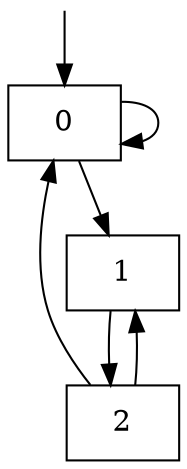 digraph SimpleGraph {
    node [shape="rectangle"];
    reset [shape="none", label="", width=0, height=0];
    2 [label="2"];
    1 [label="1"];
    0 [label="0"];
    reset -> 0;
    2 -> 1 [label=""];
    2 -> 0 [label=""];
    1 -> 2 [label=""];
    0 -> 1 [label=""];
    0 -> 0 [label=""];
}